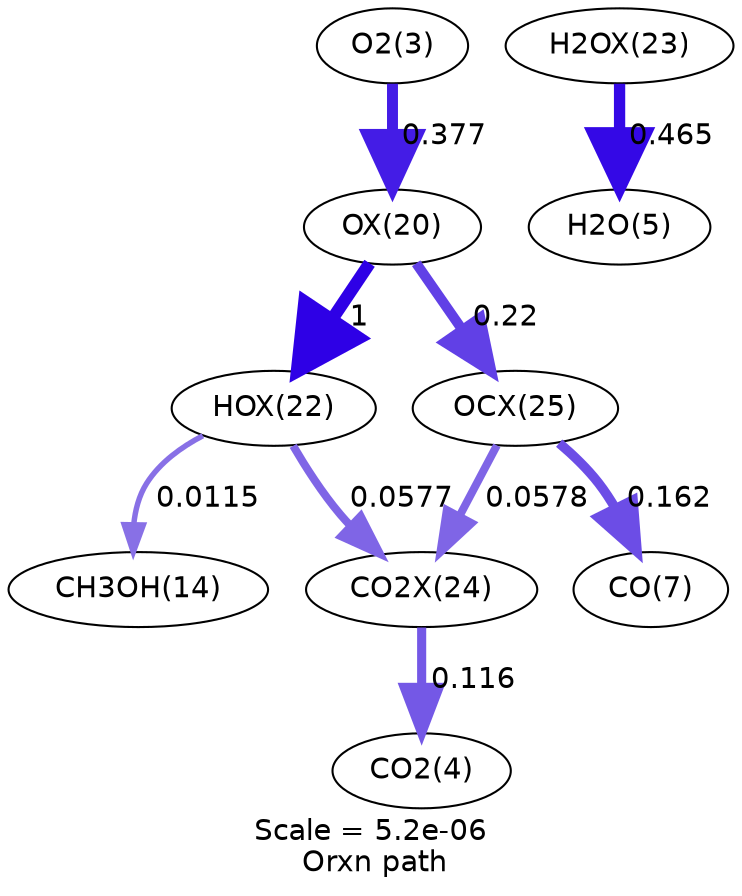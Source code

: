 digraph reaction_paths {
center=1;
s4 -> s22[fontname="Helvetica", style="setlinewidth(5.26)", arrowsize=2.63, color="0.7, 0.877, 0.9"
, label=" 0.377"];
s22 -> s24[fontname="Helvetica", style="setlinewidth(6)", arrowsize=3, color="0.7, 1.5, 0.9"
, label=" 1"];
s22 -> s27[fontname="Helvetica", style="setlinewidth(4.86)", arrowsize=2.43, color="0.7, 0.72, 0.9"
, label=" 0.22"];
s24 -> s15[fontname="Helvetica", style="setlinewidth(2.63)", arrowsize=1.31, color="0.7, 0.512, 0.9"
, label=" 0.0115"];
s24 -> s26[fontname="Helvetica", style="setlinewidth(3.85)", arrowsize=1.92, color="0.7, 0.558, 0.9"
, label=" 0.0577"];
s25 -> s6[fontname="Helvetica", style="setlinewidth(5.42)", arrowsize=2.71, color="0.7, 0.965, 0.9"
, label=" 0.465"];
s27 -> s8[fontname="Helvetica", style="setlinewidth(4.62)", arrowsize=2.31, color="0.7, 0.662, 0.9"
, label=" 0.162"];
s27 -> s26[fontname="Helvetica", style="setlinewidth(3.85)", arrowsize=1.92, color="0.7, 0.558, 0.9"
, label=" 0.0578"];
s26 -> s5[fontname="Helvetica", style="setlinewidth(4.37)", arrowsize=2.19, color="0.7, 0.616, 0.9"
, label=" 0.116"];
s4 [ fontname="Helvetica", label="O2(3)"];
s5 [ fontname="Helvetica", label="CO2(4)"];
s6 [ fontname="Helvetica", label="H2O(5)"];
s8 [ fontname="Helvetica", label="CO(7)"];
s15 [ fontname="Helvetica", label="CH3OH(14)"];
s22 [ fontname="Helvetica", label="OX(20)"];
s24 [ fontname="Helvetica", label="HOX(22)"];
s25 [ fontname="Helvetica", label="H2OX(23)"];
s26 [ fontname="Helvetica", label="CO2X(24)"];
s27 [ fontname="Helvetica", label="OCX(25)"];
 label = "Scale = 5.2e-06\l Orxn path";
 fontname = "Helvetica";
}
